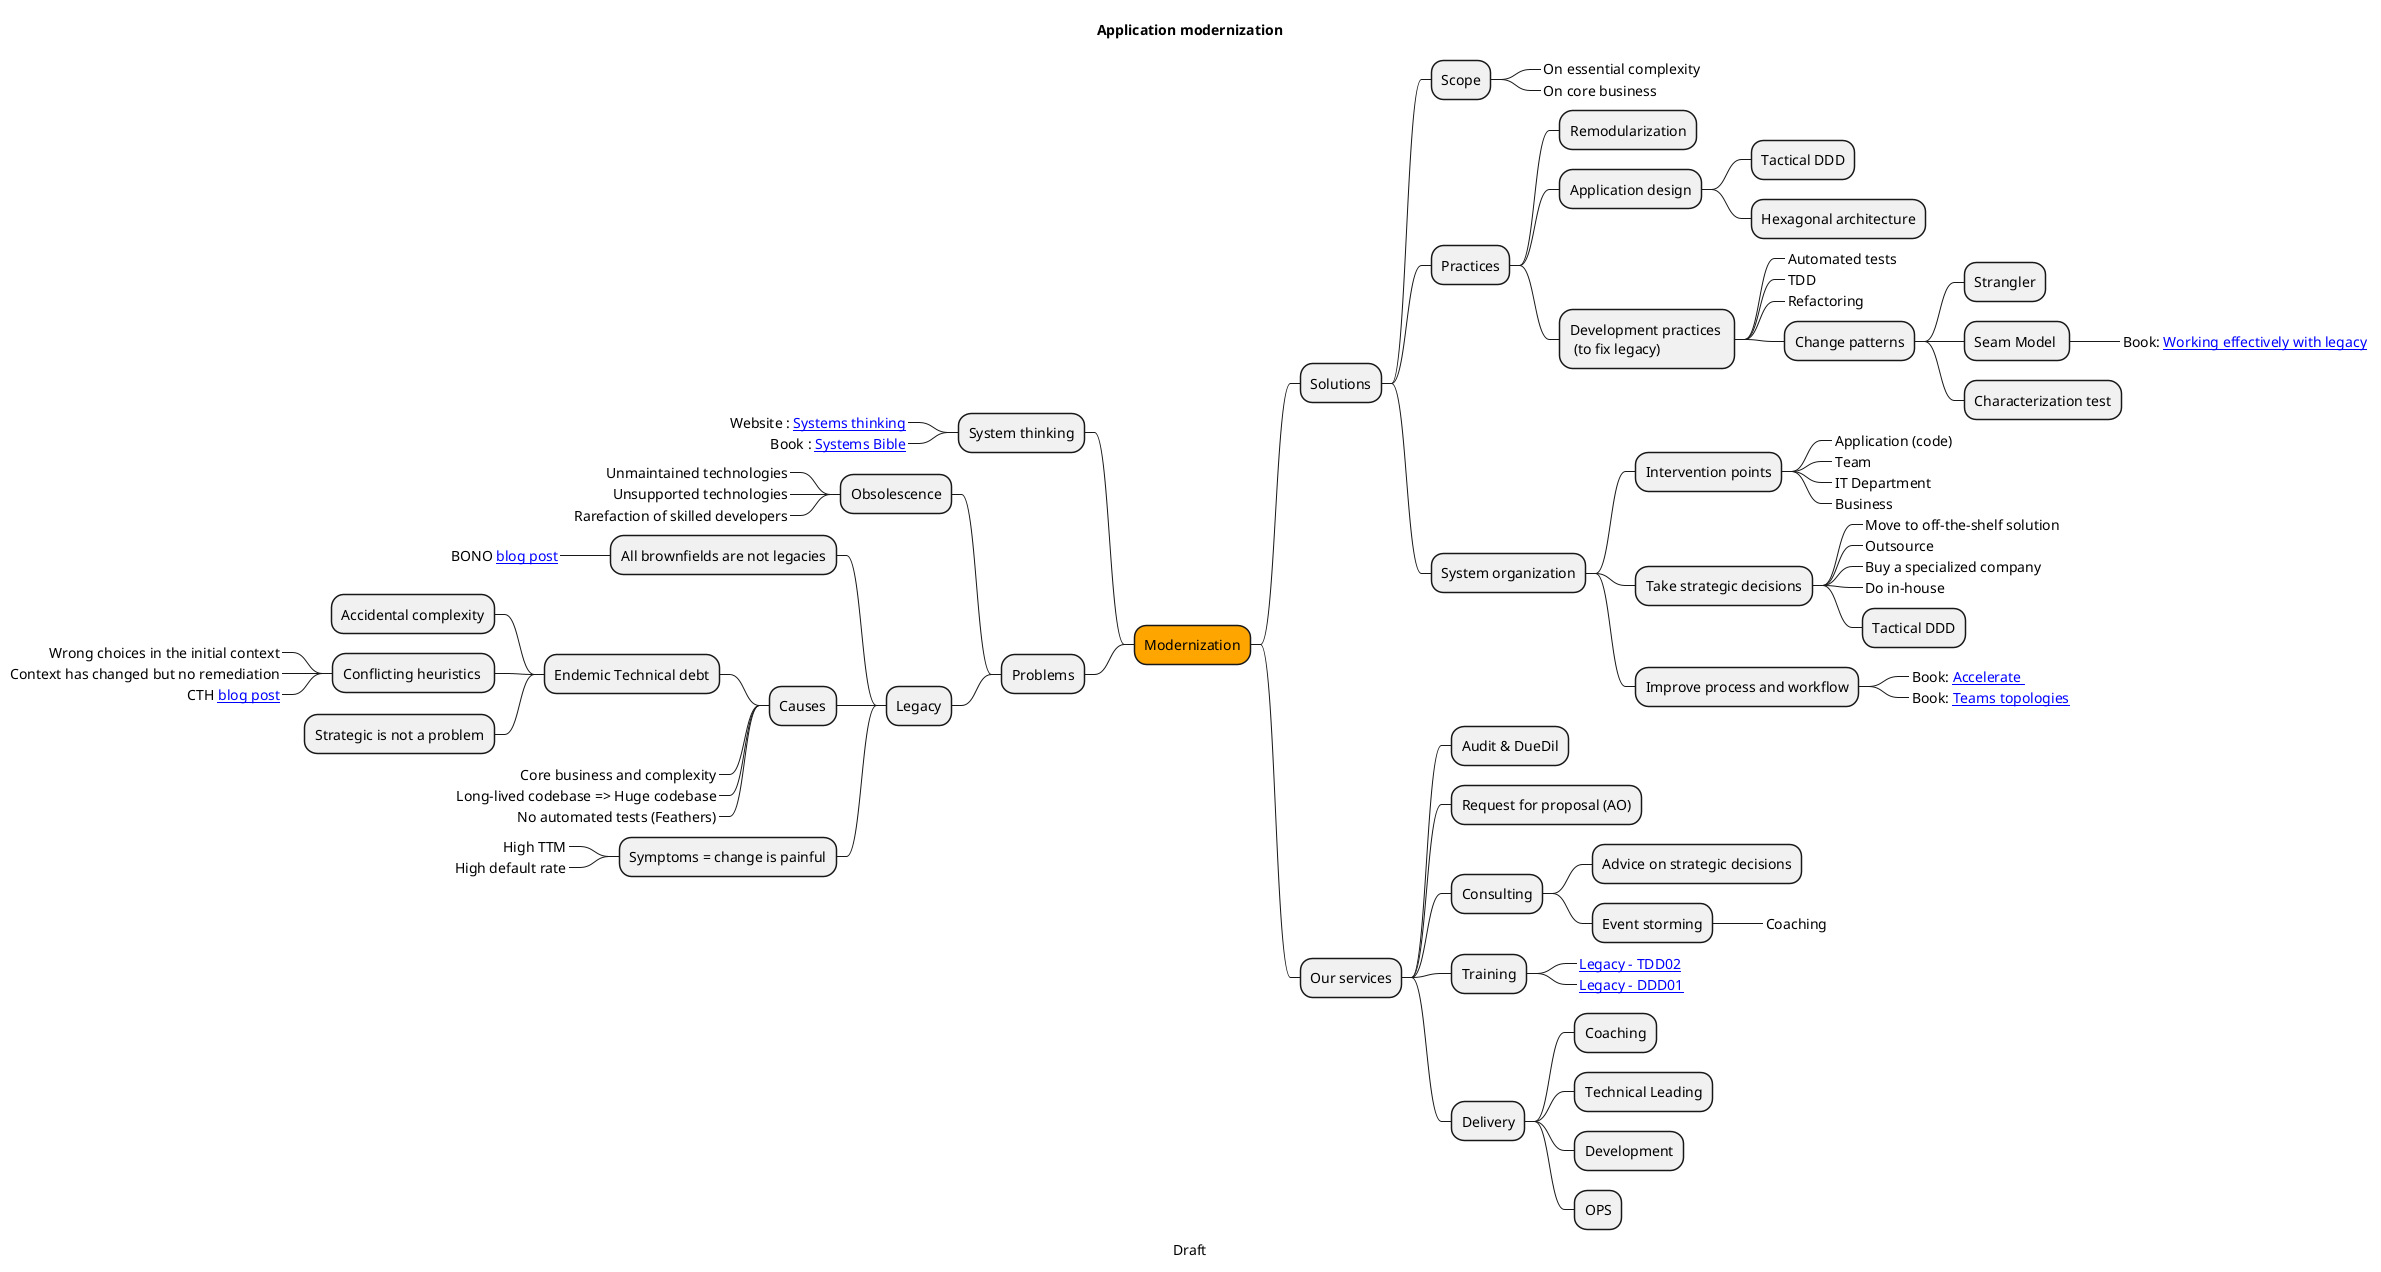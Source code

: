 @startmindmap

caption Draft
title Application modernization

+[#Orange] Modernization
-- System thinking
---_ Website : [[https://web.archive.org/web/20230923142459/https://www.systems-thinking.org/theWay/theWay.htm Systems thinking]]
---_ Book : [[https://verraes.net/2013/08/john-gall-systemantics-the-systems-bible/ Systems Bible]]
-- Problems
--- Obsolescence
----_ Unmaintained technologies
----_ Unsupported technologies
----_ Rarefaction of skilled developers
--- Legacy
---- All brownfields are not legacies
-----_ BONO [[https://blog.octo.com/le-brownfield-n'est-pas-du-code-legacy blog post]]
---- Causes
----- Endemic Technical debt
------ Accidental complexity
------ Conflicting heuristics 
-------_ Wrong choices in the initial context
-------_ Context has changed but no remediation
-------_ CTH [[https://blog.octo.com/en-finir-avec-la-dette-technique blog post]]
------ Strategic is not a problem
-----_ Core business and complexity
-----_ Long-lived codebase => Huge codebase
-----_ No automated tests (Feathers)
---- Symptoms = change is painful
-----_ High TTM
-----_ High default rate
++ Solutions
+++ Scope
++++_ On essential complexity
++++_ On core business
+++ Practices
++++ Remodularization
++++ Application design
+++++ Tactical DDD
+++++ Hexagonal architecture
++++ Development practices \n (to fix legacy)
+++++_ Automated tests
+++++_ TDD
+++++_ Refactoring
+++++ Change patterns
++++++ Strangler
++++++ Seam Model 
+++++++_ Book: [[https://understandlegacycode.com/blog/key-points-of-working-effectively-with-legacy-code/ Working effectively with legacy]] 
++++++ Characterization test
+++ System organization
++++ Intervention points
+++++_ Application (code)
+++++_ Team
+++++_ IT Department
+++++_ Business
++++ Take strategic decisions
+++++_ Move to off-the-shelf solution
+++++_ Outsource
+++++_ Buy a specialized company
+++++_ Do in-house
+++++ Tactical DDD
++++ Improve process and workflow
+++++_ Book: [[ https://itrevolution.com/product/accelerate/ Accelerate ]]
+++++_ Book: [[ https://teamtopologies.com/ Teams topologies]]
++ Our services
+++ Audit & DueDil
+++ Request for proposal (AO)
+++ Consulting
++++ Advice on strategic decisions
++++ Event storming
+++++_ Coaching
+++ Training
++++_ [[ https://www.octo.academy/catalogue/formation/tdd02-test-driven-development-sur-du-code-legacy/ Legacy - TDD02]]
++++_ [[ https://www.octo.academy/catalogue/formation/tdd02-test-driven-development-sur-du-code-legacy/ Legacy - DDD01]]
+++ Delivery
++++ Coaching
++++ Technical Leading
++++ Development
++++ OPS
@endmindmap


